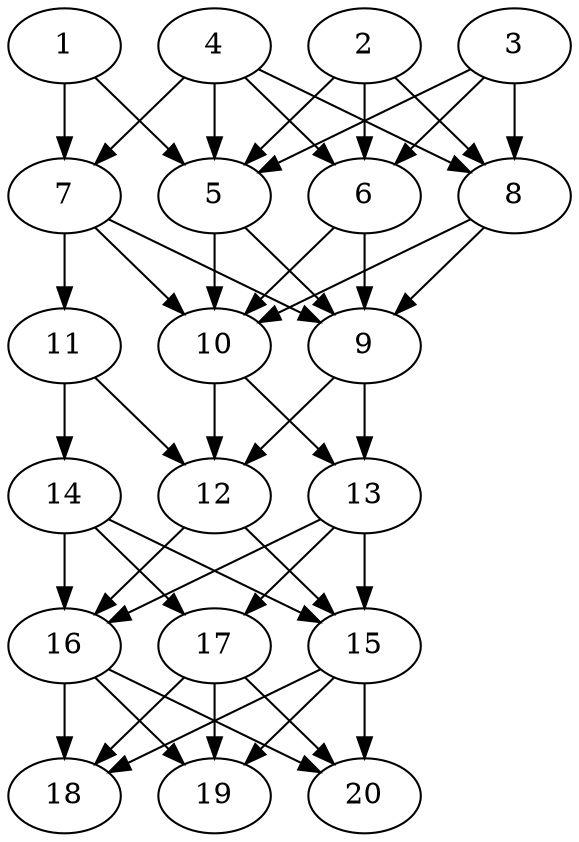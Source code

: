 // DAG automatically generated by daggen at Thu Oct  3 13:58:42 2019
// ./daggen --dot -n 20 --ccr 0.4 --fat 0.5 --regular 0.9 --density 0.9 --mindata 5242880 --maxdata 52428800 
digraph G {
  1 [size="107269120", alpha="0.10", expect_size="42907648"] 
  1 -> 5 [size ="42907648"]
  1 -> 7 [size ="42907648"]
  2 [size="86502400", alpha="0.01", expect_size="34600960"] 
  2 -> 5 [size ="34600960"]
  2 -> 6 [size ="34600960"]
  2 -> 8 [size ="34600960"]
  3 [size="103060480", alpha="0.18", expect_size="41224192"] 
  3 -> 5 [size ="41224192"]
  3 -> 6 [size ="41224192"]
  3 -> 8 [size ="41224192"]
  4 [size="64755200", alpha="0.06", expect_size="25902080"] 
  4 -> 5 [size ="25902080"]
  4 -> 6 [size ="25902080"]
  4 -> 7 [size ="25902080"]
  4 -> 8 [size ="25902080"]
  5 [size="19363840", alpha="0.18", expect_size="7745536"] 
  5 -> 9 [size ="7745536"]
  5 -> 10 [size ="7745536"]
  6 [size="108014080", alpha="0.09", expect_size="43205632"] 
  6 -> 9 [size ="43205632"]
  6 -> 10 [size ="43205632"]
  7 [size="37632000", alpha="0.10", expect_size="15052800"] 
  7 -> 9 [size ="15052800"]
  7 -> 10 [size ="15052800"]
  7 -> 11 [size ="15052800"]
  8 [size="78812160", alpha="0.19", expect_size="31524864"] 
  8 -> 9 [size ="31524864"]
  8 -> 10 [size ="31524864"]
  9 [size="66247680", alpha="0.14", expect_size="26499072"] 
  9 -> 12 [size ="26499072"]
  9 -> 13 [size ="26499072"]
  10 [size="83901440", alpha="0.01", expect_size="33560576"] 
  10 -> 12 [size ="33560576"]
  10 -> 13 [size ="33560576"]
  11 [size="22384640", alpha="0.14", expect_size="8953856"] 
  11 -> 12 [size ="8953856"]
  11 -> 14 [size ="8953856"]
  12 [size="81528320", alpha="0.19", expect_size="32611328"] 
  12 -> 15 [size ="32611328"]
  12 -> 16 [size ="32611328"]
  13 [size="85888000", alpha="0.02", expect_size="34355200"] 
  13 -> 15 [size ="34355200"]
  13 -> 16 [size ="34355200"]
  13 -> 17 [size ="34355200"]
  14 [size="74995200", alpha="0.00", expect_size="29998080"] 
  14 -> 15 [size ="29998080"]
  14 -> 16 [size ="29998080"]
  14 -> 17 [size ="29998080"]
  15 [size="108659200", alpha="0.02", expect_size="43463680"] 
  15 -> 18 [size ="43463680"]
  15 -> 19 [size ="43463680"]
  15 -> 20 [size ="43463680"]
  16 [size="99297280", alpha="0.17", expect_size="39718912"] 
  16 -> 18 [size ="39718912"]
  16 -> 19 [size ="39718912"]
  16 -> 20 [size ="39718912"]
  17 [size="34839040", alpha="0.16", expect_size="13935616"] 
  17 -> 18 [size ="13935616"]
  17 -> 19 [size ="13935616"]
  17 -> 20 [size ="13935616"]
  18 [size="92971520", alpha="0.04", expect_size="37188608"] 
  19 [size="88468480", alpha="0.10", expect_size="35387392"] 
  20 [size="55498240", alpha="0.19", expect_size="22199296"] 
}

